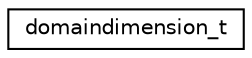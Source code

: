 digraph "Graphical Class Hierarchy"
{
 // INTERACTIVE_SVG=YES
 // LATEX_PDF_SIZE
  edge [fontname="Helvetica",fontsize="10",labelfontname="Helvetica",labelfontsize="10"];
  node [fontname="Helvetica",fontsize="10",shape=record];
  rankdir="LR";
  Node0 [label="domaindimension_t",height=0.2,width=0.4,color="black", fillcolor="white", style="filled",URL="$structfms__netcdf__domain__io__mod_1_1domaindimension__t.html",tooltip="Domain variable."];
}

